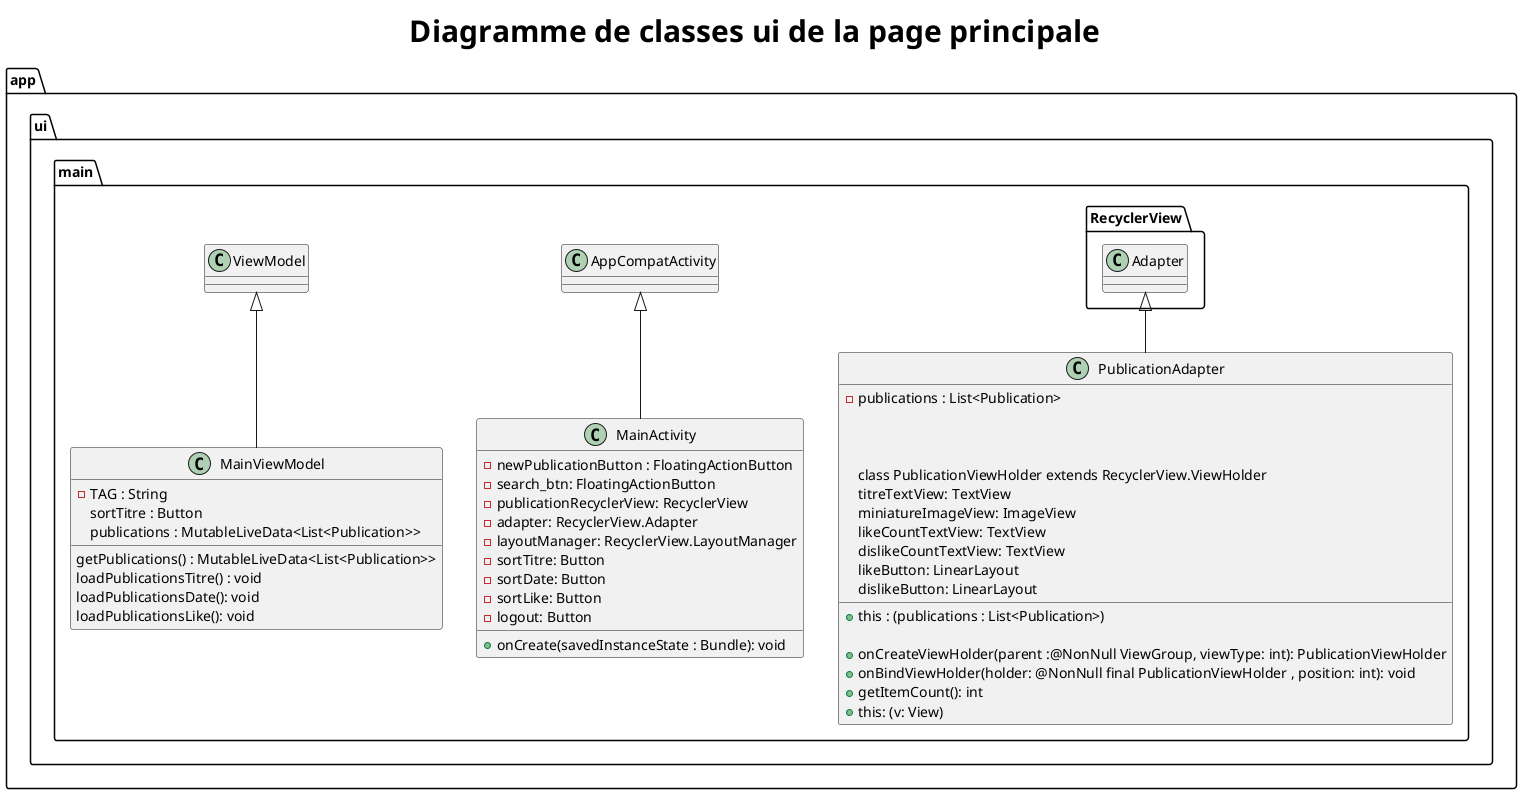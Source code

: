 @startuml modelui6
title <size:30><b>Diagramme de classes ui de la page principale</b></size>

package app{

  package ui{

  package main{

          class MainActivity extends AppCompatActivity{
              - newPublicationButton : FloatingActionButton
              - search_btn: FloatingActionButton
              - publicationRecyclerView: RecyclerView
              - adapter: RecyclerView.Adapter
              - layoutManager: RecyclerView.LayoutManager
              - sortTitre: Button
              - sortDate: Button
              - sortLike: Button
              - logout: Button

              + onCreate(savedInstanceState : Bundle): void
          }

          class MainViewModel extends ViewModel{
              - TAG : String
               sortTitre : Button
               publications : MutableLiveData<List<Publication>>

               getPublications() : MutableLiveData<List<Publication>>
               loadPublicationsTitre() : void
               loadPublicationsDate(): void
               loadPublicationsLike(): void
          }

          class PublicationAdapter extends RecyclerView.Adapter{
              - publications : List<Publication>

              + this : (publications : List<Publication>)

              + onCreateViewHolder(parent :@NonNull ViewGroup, viewType: int): PublicationViewHolder
              + onBindViewHolder(holder: @NonNull final PublicationViewHolder , position: int): void
              + getItemCount(): int

              class PublicationViewHolder extends RecyclerView.ViewHolder
                     titreTextView: TextView
                     miniatureImageView: ImageView
                     likeCountTextView: TextView
                     dislikeCountTextView: TextView
                     likeButton: LinearLayout
                     dislikeButton: LinearLayout

                     + this: (v: View)
            }
        }
  }
}
@enduml
